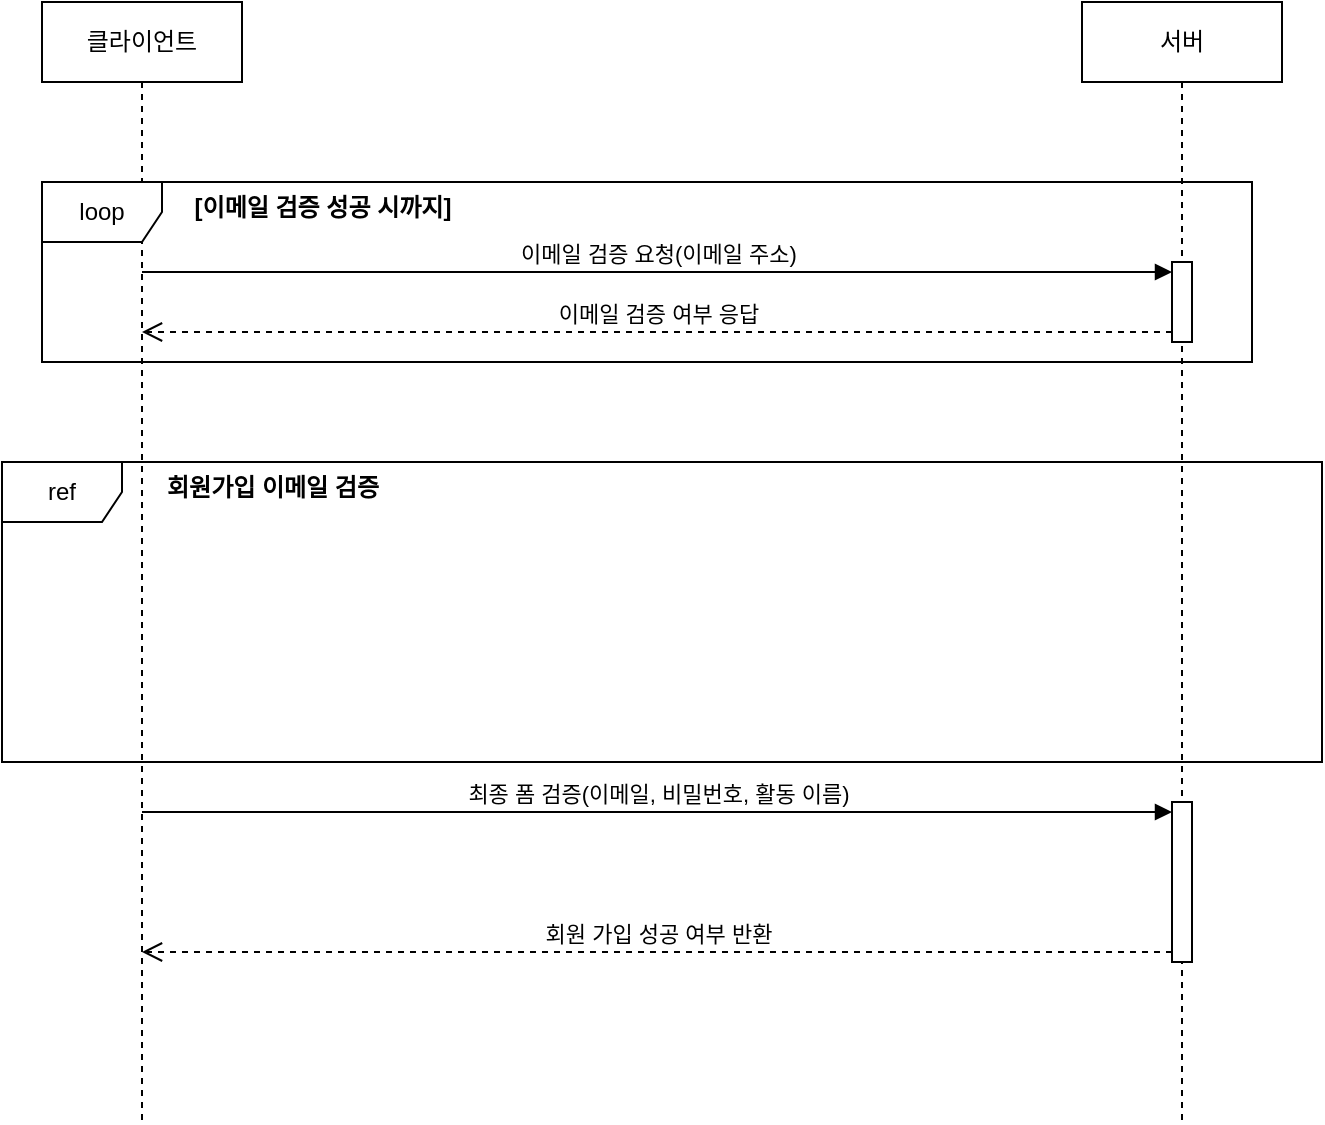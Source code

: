 <mxfile version="26.0.4" pages="6">
  <diagram name="회원가입 SD" id="2YBvvXClWsGukQMizWep">
    <mxGraphModel dx="1434" dy="836" grid="1" gridSize="10" guides="1" tooltips="1" connect="1" arrows="1" fold="1" page="1" pageScale="1" pageWidth="850" pageHeight="1100" math="0" shadow="0">
      <root>
        <mxCell id="0" />
        <mxCell id="1" parent="0" />
        <mxCell id="l3b0Gciy4JCBGXE4uqzS-1" value="클라이언트" style="shape=umlLifeline;perimeter=lifelinePerimeter;whiteSpace=wrap;html=1;container=1;dropTarget=0;collapsible=0;recursiveResize=0;outlineConnect=0;portConstraint=eastwest;newEdgeStyle={&quot;curved&quot;:0,&quot;rounded&quot;:0};" parent="1" vertex="1">
          <mxGeometry x="110" y="80" width="100" height="560" as="geometry" />
        </mxCell>
        <mxCell id="l3b0Gciy4JCBGXE4uqzS-9" value="서버" style="shape=umlLifeline;perimeter=lifelinePerimeter;whiteSpace=wrap;html=1;container=1;dropTarget=0;collapsible=0;recursiveResize=0;outlineConnect=0;portConstraint=eastwest;newEdgeStyle={&quot;curved&quot;:0,&quot;rounded&quot;:0};" parent="1" vertex="1">
          <mxGeometry x="630" y="80" width="100" height="560" as="geometry" />
        </mxCell>
        <mxCell id="l3b0Gciy4JCBGXE4uqzS-11" value="" style="html=1;points=[[0,0,0,0,5],[0,1,0,0,-5],[1,0,0,0,5],[1,1,0,0,-5]];perimeter=orthogonalPerimeter;outlineConnect=0;targetShapes=umlLifeline;portConstraint=eastwest;newEdgeStyle={&quot;curved&quot;:0,&quot;rounded&quot;:0};" parent="l3b0Gciy4JCBGXE4uqzS-9" vertex="1">
          <mxGeometry x="45" y="130" width="10" height="40" as="geometry" />
        </mxCell>
        <mxCell id="l3b0Gciy4JCBGXE4uqzS-26" value="" style="html=1;points=[[0,0,0,0,5],[0,1,0,0,-5],[1,0,0,0,5],[1,1,0,0,-5]];perimeter=orthogonalPerimeter;outlineConnect=0;targetShapes=umlLifeline;portConstraint=eastwest;newEdgeStyle={&quot;curved&quot;:0,&quot;rounded&quot;:0};" parent="l3b0Gciy4JCBGXE4uqzS-9" vertex="1">
          <mxGeometry x="45" y="400" width="10" height="80" as="geometry" />
        </mxCell>
        <mxCell id="l3b0Gciy4JCBGXE4uqzS-12" value="이메일 검증 요청(이메일 주소)" style="html=1;verticalAlign=bottom;endArrow=block;curved=0;rounded=0;entryX=0;entryY=0;entryDx=0;entryDy=5;" parent="1" source="l3b0Gciy4JCBGXE4uqzS-1" target="l3b0Gciy4JCBGXE4uqzS-11" edge="1">
          <mxGeometry relative="1" as="geometry">
            <mxPoint x="160" y="175" as="sourcePoint" />
          </mxGeometry>
        </mxCell>
        <mxCell id="l3b0Gciy4JCBGXE4uqzS-13" value="이메일 검증 여부 응답" style="html=1;verticalAlign=bottom;endArrow=open;dashed=1;endSize=8;curved=0;rounded=0;exitX=0;exitY=1;exitDx=0;exitDy=-5;" parent="1" source="l3b0Gciy4JCBGXE4uqzS-11" edge="1">
          <mxGeometry relative="1" as="geometry">
            <mxPoint x="160" y="245" as="targetPoint" />
          </mxGeometry>
        </mxCell>
        <mxCell id="l3b0Gciy4JCBGXE4uqzS-19" value="loop" style="shape=umlFrame;whiteSpace=wrap;html=1;pointerEvents=0;" parent="1" vertex="1">
          <mxGeometry x="110" y="170" width="605" height="90" as="geometry" />
        </mxCell>
        <mxCell id="l3b0Gciy4JCBGXE4uqzS-23" value="[이메일 검증 성공 시까지]" style="text;align=center;fontStyle=1;verticalAlign=middle;spacingLeft=3;spacingRight=3;strokeColor=none;rotatable=0;points=[[0,0.5],[1,0.5]];portConstraint=eastwest;html=1;" parent="1" vertex="1">
          <mxGeometry x="170" y="170" width="160" height="26" as="geometry" />
        </mxCell>
        <mxCell id="l3b0Gciy4JCBGXE4uqzS-24" value="ref" style="shape=umlFrame;whiteSpace=wrap;html=1;pointerEvents=0;" parent="1" vertex="1">
          <mxGeometry x="90" y="310" width="660" height="150" as="geometry" />
        </mxCell>
        <mxCell id="l3b0Gciy4JCBGXE4uqzS-25" value="회원가입 이메일 검증" style="text;align=center;fontStyle=1;verticalAlign=middle;spacingLeft=3;spacingRight=3;strokeColor=none;rotatable=0;points=[[0,0.5],[1,0.5]];portConstraint=eastwest;html=1;" parent="1" vertex="1">
          <mxGeometry x="150" y="310" width="150" height="26" as="geometry" />
        </mxCell>
        <mxCell id="l3b0Gciy4JCBGXE4uqzS-27" value="최종 폼 검증(이메일, 비밀번호, 활동 이름)" style="html=1;verticalAlign=bottom;endArrow=block;curved=0;rounded=0;entryX=0;entryY=0;entryDx=0;entryDy=5;" parent="1" target="l3b0Gciy4JCBGXE4uqzS-26" edge="1">
          <mxGeometry relative="1" as="geometry">
            <mxPoint x="160" y="485" as="sourcePoint" />
          </mxGeometry>
        </mxCell>
        <mxCell id="l3b0Gciy4JCBGXE4uqzS-28" value="회원 가입 성공 여부 반환" style="html=1;verticalAlign=bottom;endArrow=open;dashed=1;endSize=8;curved=0;rounded=0;exitX=0;exitY=1;exitDx=0;exitDy=-5;" parent="1" source="l3b0Gciy4JCBGXE4uqzS-26" edge="1">
          <mxGeometry relative="1" as="geometry">
            <mxPoint x="160" y="555" as="targetPoint" />
          </mxGeometry>
        </mxCell>
      </root>
    </mxGraphModel>
  </diagram>
  <diagram id="PySMfcJGl47N1OLztRX3" name="로그인 SD">
    <mxGraphModel dx="1434" dy="836" grid="1" gridSize="10" guides="1" tooltips="1" connect="1" arrows="1" fold="1" page="1" pageScale="1" pageWidth="827" pageHeight="1169" math="0" shadow="0">
      <root>
        <mxCell id="0" />
        <mxCell id="1" parent="0" />
        <mxCell id="akGz_crbnyhKbjtfhrZl-1" value="클라이언트" style="shape=umlLifeline;perimeter=lifelinePerimeter;whiteSpace=wrap;html=1;container=0;dropTarget=0;collapsible=0;recursiveResize=0;outlineConnect=0;portConstraint=eastwest;newEdgeStyle={&quot;edgeStyle&quot;:&quot;elbowEdgeStyle&quot;,&quot;elbow&quot;:&quot;vertical&quot;,&quot;curved&quot;:0,&quot;rounded&quot;:0};" parent="1" vertex="1">
          <mxGeometry x="40" y="40" width="100" height="280" as="geometry" />
        </mxCell>
        <mxCell id="akGz_crbnyhKbjtfhrZl-2" value="dispatch" style="html=1;verticalAlign=bottom;startArrow=oval;endArrow=block;startSize=8;edgeStyle=elbowEdgeStyle;elbow=vertical;curved=0;rounded=0;" parent="akGz_crbnyhKbjtfhrZl-1" edge="1">
          <mxGeometry relative="1" as="geometry">
            <mxPoint x="-15" y="70" as="sourcePoint" />
            <mxPoint x="45" y="70" as="targetPoint" />
          </mxGeometry>
        </mxCell>
        <mxCell id="akGz_crbnyhKbjtfhrZl-3" value="서버" style="shape=umlLifeline;perimeter=lifelinePerimeter;whiteSpace=wrap;html=1;container=1;dropTarget=0;collapsible=0;recursiveResize=0;outlineConnect=0;portConstraint=eastwest;newEdgeStyle={&quot;curved&quot;:0,&quot;rounded&quot;:0};" parent="1" vertex="1">
          <mxGeometry x="640" y="40" width="100" height="280" as="geometry" />
        </mxCell>
        <mxCell id="akGz_crbnyhKbjtfhrZl-4" value="" style="html=1;points=[[0,0,0,0,5],[0,1,0,0,-5],[1,0,0,0,5],[1,1,0,0,-5]];perimeter=orthogonalPerimeter;outlineConnect=0;targetShapes=umlLifeline;portConstraint=eastwest;newEdgeStyle={&quot;curved&quot;:0,&quot;rounded&quot;:0};" parent="akGz_crbnyhKbjtfhrZl-3" vertex="1">
          <mxGeometry x="45" y="80" width="10" height="80" as="geometry" />
        </mxCell>
        <mxCell id="akGz_crbnyhKbjtfhrZl-5" value="로그인 폼 전송(회원 이메일, 비밀번호)" style="html=1;verticalAlign=bottom;endArrow=block;curved=0;rounded=0;entryX=0;entryY=0;entryDx=0;entryDy=5;" parent="1" target="akGz_crbnyhKbjtfhrZl-4" edge="1">
          <mxGeometry relative="1" as="geometry">
            <mxPoint x="90" y="125" as="sourcePoint" />
          </mxGeometry>
        </mxCell>
        <mxCell id="akGz_crbnyhKbjtfhrZl-6" value="로그인 성공/실패 여부 반환" style="html=1;verticalAlign=bottom;endArrow=open;dashed=1;endSize=8;curved=0;rounded=0;exitX=0;exitY=1;exitDx=0;exitDy=-5;" parent="1" source="akGz_crbnyhKbjtfhrZl-4" edge="1">
          <mxGeometry relative="1" as="geometry">
            <mxPoint x="90" y="195" as="targetPoint" />
          </mxGeometry>
        </mxCell>
      </root>
    </mxGraphModel>
  </diagram>
  <diagram id="UchWwQxIq-aZl_m0-_z_" name="회원탈퇴 SD">
    <mxGraphModel dx="1434" dy="836" grid="1" gridSize="10" guides="1" tooltips="1" connect="1" arrows="1" fold="1" page="1" pageScale="1" pageWidth="827" pageHeight="1169" math="0" shadow="0">
      <root>
        <mxCell id="0" />
        <mxCell id="1" parent="0" />
        <mxCell id="6XproDCB5tXBUXWmEQgw-1" value="클라이언트" style="shape=umlLifeline;perimeter=lifelinePerimeter;whiteSpace=wrap;html=1;container=1;dropTarget=0;collapsible=0;recursiveResize=0;outlineConnect=0;portConstraint=eastwest;newEdgeStyle={&quot;curved&quot;:0,&quot;rounded&quot;:0};" parent="1" vertex="1">
          <mxGeometry x="40" y="40" width="100" height="300" as="geometry" />
        </mxCell>
        <mxCell id="6XproDCB5tXBUXWmEQgw-2" value="서버" style="shape=umlLifeline;perimeter=lifelinePerimeter;whiteSpace=wrap;html=1;container=1;dropTarget=0;collapsible=0;recursiveResize=0;outlineConnect=0;portConstraint=eastwest;newEdgeStyle={&quot;curved&quot;:0,&quot;rounded&quot;:0};" parent="1" vertex="1">
          <mxGeometry x="660" y="40" width="100" height="300" as="geometry" />
        </mxCell>
        <mxCell id="6XproDCB5tXBUXWmEQgw-3" value="" style="html=1;points=[[0,0,0,0,5],[0,1,0,0,-5],[1,0,0,0,5],[1,1,0,0,-5]];perimeter=orthogonalPerimeter;outlineConnect=0;targetShapes=umlLifeline;portConstraint=eastwest;newEdgeStyle={&quot;curved&quot;:0,&quot;rounded&quot;:0};" parent="6XproDCB5tXBUXWmEQgw-2" vertex="1">
          <mxGeometry x="45" y="120" width="10" height="80" as="geometry" />
        </mxCell>
        <mxCell id="6XproDCB5tXBUXWmEQgw-4" value="dispatch" style="html=1;verticalAlign=bottom;startArrow=oval;startFill=1;endArrow=block;startSize=8;curved=0;rounded=0;" parent="1" edge="1">
          <mxGeometry width="60" relative="1" as="geometry">
            <mxPoint x="30" y="130" as="sourcePoint" />
            <mxPoint x="90" y="130" as="targetPoint" />
          </mxGeometry>
        </mxCell>
        <mxCell id="6XproDCB5tXBUXWmEQgw-5" value="회원 탈퇴 요청(세션 ID,&amp;nbsp;&lt;span style=&quot;background-color: light-dark(#ffffff, var(--ge-dark-color, #121212)); color: light-dark(rgb(0, 0, 0), rgb(255, 255, 255));&quot;&gt;비밀번호)&lt;/span&gt;" style="html=1;verticalAlign=bottom;endArrow=block;curved=0;rounded=0;entryX=0;entryY=0;entryDx=0;entryDy=5;" parent="1" target="6XproDCB5tXBUXWmEQgw-3" edge="1">
          <mxGeometry relative="1" as="geometry">
            <mxPoint x="90" y="165" as="sourcePoint" />
          </mxGeometry>
        </mxCell>
        <mxCell id="6XproDCB5tXBUXWmEQgw-6" value="회원탈퇴 성공 여부 반환" style="html=1;verticalAlign=bottom;endArrow=open;dashed=1;endSize=8;curved=0;rounded=0;exitX=0;exitY=1;exitDx=0;exitDy=-5;" parent="1" source="6XproDCB5tXBUXWmEQgw-3" edge="1">
          <mxGeometry relative="1" as="geometry">
            <mxPoint x="90" y="235" as="targetPoint" />
          </mxGeometry>
        </mxCell>
      </root>
    </mxGraphModel>
  </diagram>
  <diagram id="GB30vaJQ4zV2kqP_mJb4" name="로그아웃 SD">
    <mxGraphModel dx="1434" dy="836" grid="1" gridSize="10" guides="1" tooltips="1" connect="1" arrows="1" fold="1" page="1" pageScale="1" pageWidth="827" pageHeight="1169" math="0" shadow="0">
      <root>
        <mxCell id="0" />
        <mxCell id="1" parent="0" />
        <mxCell id="rrQ3gXC6PRQrpFs7wTEv-1" value="클라이언트" style="shape=umlLifeline;perimeter=lifelinePerimeter;whiteSpace=wrap;html=1;container=1;dropTarget=0;collapsible=0;recursiveResize=0;outlineConnect=0;portConstraint=eastwest;newEdgeStyle={&quot;curved&quot;:0,&quot;rounded&quot;:0};" vertex="1" parent="1">
          <mxGeometry x="80" y="80" width="100" height="300" as="geometry" />
        </mxCell>
        <mxCell id="rrQ3gXC6PRQrpFs7wTEv-2" value="서버" style="shape=umlLifeline;perimeter=lifelinePerimeter;whiteSpace=wrap;html=1;container=1;dropTarget=0;collapsible=0;recursiveResize=0;outlineConnect=0;portConstraint=eastwest;newEdgeStyle={&quot;curved&quot;:0,&quot;rounded&quot;:0};" vertex="1" parent="1">
          <mxGeometry x="660" y="80" width="100" height="300" as="geometry" />
        </mxCell>
        <mxCell id="rrQ3gXC6PRQrpFs7wTEv-4" value="" style="html=1;points=[[0,0,0,0,5],[0,1,0,0,-5],[1,0,0,0,5],[1,1,0,0,-5]];perimeter=orthogonalPerimeter;outlineConnect=0;targetShapes=umlLifeline;portConstraint=eastwest;newEdgeStyle={&quot;curved&quot;:0,&quot;rounded&quot;:0};" vertex="1" parent="rrQ3gXC6PRQrpFs7wTEv-2">
          <mxGeometry x="45" y="90" width="10" height="80" as="geometry" />
        </mxCell>
        <mxCell id="rrQ3gXC6PRQrpFs7wTEv-3" value="dispatch" style="html=1;verticalAlign=bottom;startArrow=oval;startFill=1;endArrow=block;startSize=8;curved=0;rounded=0;" edge="1" parent="1">
          <mxGeometry width="60" relative="1" as="geometry">
            <mxPoint x="70" y="150" as="sourcePoint" />
            <mxPoint x="130" y="150" as="targetPoint" />
          </mxGeometry>
        </mxCell>
        <mxCell id="rrQ3gXC6PRQrpFs7wTEv-5" value="로그아웃 요청(세션 ID&lt;span style=&quot;background-color: light-dark(#ffffff, var(--ge-dark-color, #121212)); color: light-dark(rgb(0, 0, 0), rgb(255, 255, 255));&quot;&gt;)&lt;/span&gt;" style="html=1;verticalAlign=bottom;endArrow=block;curved=0;rounded=0;entryX=0;entryY=0;entryDx=0;entryDy=5;" edge="1" target="rrQ3gXC6PRQrpFs7wTEv-4" parent="1">
          <mxGeometry relative="1" as="geometry">
            <mxPoint x="130" y="175" as="sourcePoint" />
          </mxGeometry>
        </mxCell>
        <mxCell id="rrQ3gXC6PRQrpFs7wTEv-6" value="로그아웃 성공 여부 반환" style="html=1;verticalAlign=bottom;endArrow=open;dashed=1;endSize=8;curved=0;rounded=0;exitX=0;exitY=1;exitDx=0;exitDy=-5;" edge="1" source="rrQ3gXC6PRQrpFs7wTEv-4" parent="1">
          <mxGeometry relative="1" as="geometry">
            <mxPoint x="130" y="245" as="targetPoint" />
          </mxGeometry>
        </mxCell>
      </root>
    </mxGraphModel>
  </diagram>
  <diagram id="Yql1msYwXPaMkscKYAVu" name="로그인 상태 검증 SD">
    <mxGraphModel dx="1434" dy="836" grid="1" gridSize="10" guides="1" tooltips="1" connect="1" arrows="1" fold="1" page="1" pageScale="1" pageWidth="827" pageHeight="1169" math="0" shadow="0">
      <root>
        <mxCell id="0" />
        <mxCell id="1" parent="0" />
        <mxCell id="3-C1ETMMfzviXFe4WnV0-1" value="클라이언트" style="shape=umlLifeline;perimeter=lifelinePerimeter;whiteSpace=wrap;html=1;container=1;dropTarget=0;collapsible=0;recursiveResize=0;outlineConnect=0;portConstraint=eastwest;newEdgeStyle={&quot;curved&quot;:0,&quot;rounded&quot;:0};" parent="1" vertex="1">
          <mxGeometry x="40" y="40" width="100" height="300" as="geometry" />
        </mxCell>
        <mxCell id="3-C1ETMMfzviXFe4WnV0-2" value="서버" style="shape=umlLifeline;perimeter=lifelinePerimeter;whiteSpace=wrap;html=1;container=1;dropTarget=0;collapsible=0;recursiveResize=0;outlineConnect=0;portConstraint=eastwest;newEdgeStyle={&quot;curved&quot;:0,&quot;rounded&quot;:0};" parent="1" vertex="1">
          <mxGeometry x="660" y="40" width="100" height="300" as="geometry" />
        </mxCell>
        <mxCell id="wslVehqkGplJlhtJBi8y-1" value="" style="html=1;points=[[0,0,0,0,5],[0,1,0,0,-5],[1,0,0,0,5],[1,1,0,0,-5]];perimeter=orthogonalPerimeter;outlineConnect=0;targetShapes=umlLifeline;portConstraint=eastwest;newEdgeStyle={&quot;curved&quot;:0,&quot;rounded&quot;:0};" parent="3-C1ETMMfzviXFe4WnV0-2" vertex="1">
          <mxGeometry x="45" y="80" width="10" height="80" as="geometry" />
        </mxCell>
        <mxCell id="wslVehqkGplJlhtJBi8y-2" value="로그인 상태 검증 요청(세션 ID&lt;span style=&quot;background-color: light-dark(#ffffff, var(--ge-dark-color, #121212)); color: light-dark(rgb(0, 0, 0), rgb(255, 255, 255));&quot;&gt;)&lt;/span&gt;" style="html=1;verticalAlign=bottom;endArrow=block;curved=0;rounded=0;entryX=0;entryY=0;entryDx=0;entryDy=5;" parent="1" target="wslVehqkGplJlhtJBi8y-1" edge="1">
          <mxGeometry relative="1" as="geometry">
            <mxPoint x="90" y="125" as="sourcePoint" />
          </mxGeometry>
        </mxCell>
        <mxCell id="wslVehqkGplJlhtJBi8y-3" value="로그인 상태 여부 반환" style="html=1;verticalAlign=bottom;endArrow=open;dashed=1;endSize=8;curved=0;rounded=0;exitX=0;exitY=1;exitDx=0;exitDy=-5;" parent="1" source="wslVehqkGplJlhtJBi8y-1" edge="1">
          <mxGeometry relative="1" as="geometry">
            <mxPoint x="90" y="195" as="targetPoint" />
          </mxGeometry>
        </mxCell>
      </root>
    </mxGraphModel>
  </diagram>
  <diagram id="tDAXasr4jiomPYjNCRAr" name="비밀번호 초기화 SD">
    <mxGraphModel dx="1434" dy="836" grid="1" gridSize="10" guides="1" tooltips="1" connect="1" arrows="1" fold="1" page="1" pageScale="1" pageWidth="827" pageHeight="1169" math="0" shadow="0">
      <root>
        <mxCell id="0" />
        <mxCell id="1" parent="0" />
        <mxCell id="_tYJHkmMqlR3NhCnt6_c-1" value="클라이언트" style="shape=umlLifeline;perimeter=lifelinePerimeter;whiteSpace=wrap;html=1;container=1;dropTarget=0;collapsible=0;recursiveResize=0;outlineConnect=0;portConstraint=eastwest;newEdgeStyle={&quot;curved&quot;:0,&quot;rounded&quot;:0};" parent="1" vertex="1">
          <mxGeometry x="60" y="80" width="100" height="300" as="geometry" />
        </mxCell>
        <mxCell id="_tYJHkmMqlR3NhCnt6_c-2" value="서버" style="shape=umlLifeline;perimeter=lifelinePerimeter;whiteSpace=wrap;html=1;container=1;dropTarget=0;collapsible=0;recursiveResize=0;outlineConnect=0;portConstraint=eastwest;newEdgeStyle={&quot;curved&quot;:0,&quot;rounded&quot;:0};" parent="1" vertex="1">
          <mxGeometry x="660" y="80" width="100" height="300" as="geometry" />
        </mxCell>
        <mxCell id="_tYJHkmMqlR3NhCnt6_c-3" value="" style="html=1;points=[[0,0,0,0,5],[0,1,0,0,-5],[1,0,0,0,5],[1,1,0,0,-5]];perimeter=orthogonalPerimeter;outlineConnect=0;targetShapes=umlLifeline;portConstraint=eastwest;newEdgeStyle={&quot;curved&quot;:0,&quot;rounded&quot;:0};" parent="_tYJHkmMqlR3NhCnt6_c-2" vertex="1">
          <mxGeometry x="45" y="160" width="10" height="80" as="geometry" />
        </mxCell>
        <mxCell id="_tYJHkmMqlR3NhCnt6_c-4" value="변경하고자 하는 비밀번호 검증(세션 ID, 비밀번호)" style="html=1;verticalAlign=bottom;endArrow=block;curved=0;rounded=0;entryX=0;entryY=0;entryDx=0;entryDy=5;" parent="1" source="_tYJHkmMqlR3NhCnt6_c-1" target="_tYJHkmMqlR3NhCnt6_c-3" edge="1">
          <mxGeometry relative="1" as="geometry">
            <mxPoint x="110" y="165" as="sourcePoint" />
          </mxGeometry>
        </mxCell>
        <mxCell id="_tYJHkmMqlR3NhCnt6_c-5" value="비밀번호 변경 성공 여부 반환" style="html=1;verticalAlign=bottom;endArrow=open;dashed=1;endSize=8;curved=0;rounded=0;exitX=0;exitY=1;exitDx=0;exitDy=-5;" parent="1" source="_tYJHkmMqlR3NhCnt6_c-3" target="_tYJHkmMqlR3NhCnt6_c-1" edge="1">
          <mxGeometry relative="1" as="geometry">
            <mxPoint x="110" y="235" as="targetPoint" />
          </mxGeometry>
        </mxCell>
        <mxCell id="_tYJHkmMqlR3NhCnt6_c-6" value="ref" style="shape=umlFrame;whiteSpace=wrap;html=1;pointerEvents=0;" parent="1" vertex="1">
          <mxGeometry x="80" y="140" width="670" height="70" as="geometry" />
        </mxCell>
        <mxCell id="_tYJHkmMqlR3NhCnt6_c-7" value="비밀번호 초기화 이메일 검증" style="text;align=center;fontStyle=1;verticalAlign=middle;spacingLeft=3;spacingRight=3;strokeColor=none;rotatable=0;points=[[0,0.5],[1,0.5]];portConstraint=eastwest;html=1;" parent="1" vertex="1">
          <mxGeometry x="140" y="140" width="190" height="26" as="geometry" />
        </mxCell>
      </root>
    </mxGraphModel>
  </diagram>
</mxfile>
